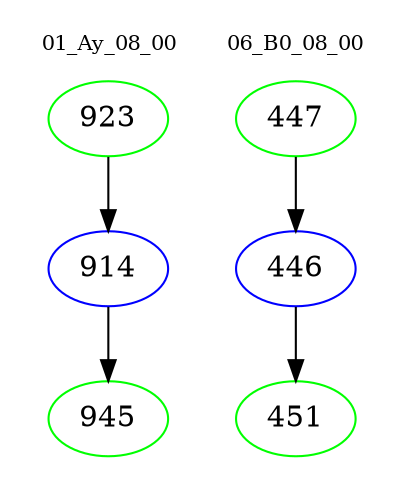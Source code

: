 digraph{
subgraph cluster_0 {
color = white
label = "01_Ay_08_00";
fontsize=10;
T0_923 [label="923", color="green"]
T0_923 -> T0_914 [color="black"]
T0_914 [label="914", color="blue"]
T0_914 -> T0_945 [color="black"]
T0_945 [label="945", color="green"]
}
subgraph cluster_1 {
color = white
label = "06_B0_08_00";
fontsize=10;
T1_447 [label="447", color="green"]
T1_447 -> T1_446 [color="black"]
T1_446 [label="446", color="blue"]
T1_446 -> T1_451 [color="black"]
T1_451 [label="451", color="green"]
}
}
